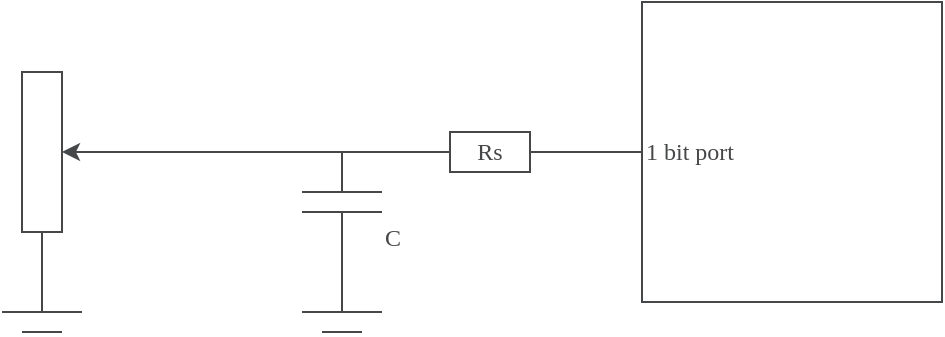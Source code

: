 <mxfile version="21.2.8" type="device">
  <diagram id="WpStj44GbGdjuQ3xVFPT" name="schematic">
    <mxGraphModel dx="1147" dy="783" grid="1" gridSize="10" guides="1" tooltips="1" connect="1" arrows="1" fold="1" page="1" pageScale="1" pageWidth="827" pageHeight="1169" math="0" shadow="0">
      <root>
        <mxCell id="0" />
        <mxCell id="1" parent="0" />
        <mxCell id="3jlD7ikaxx_bkqUBhBRm-18" style="edgeStyle=Arial Nova Light;rounded=1;orthogonalLoop=1;jettySize=auto;html=1;exitX=0.5;exitY=1;exitDx=0;exitDy=0;strokeColor=#464749;fontFamily=Arial Nova Light;fontColor=#464749;fillColor=#FFFFFF;endArrow=none;endFill=0;" parent="1" source="3jlD7ikaxx_bkqUBhBRm-1" edge="1">
          <mxGeometry relative="1" as="geometry">
            <mxPoint x="190" y="360" as="targetPoint" />
          </mxGeometry>
        </mxCell>
        <mxCell id="3jlD7ikaxx_bkqUBhBRm-1" value="" style="rounded=0;whiteSpace=wrap;html=1;strokeColor=#464749;fontFamily=Arial Nova Light;fontColor=#464749;fillColor=#FFFFFF;" parent="1" vertex="1">
          <mxGeometry x="180" y="240" width="20" height="80" as="geometry" />
        </mxCell>
        <mxCell id="3jlD7ikaxx_bkqUBhBRm-14" style="edgeStyle=Arial Nova Light;rounded=1;orthogonalLoop=1;jettySize=auto;html=1;exitX=1;exitY=0.5;exitDx=0;exitDy=0;entryX=0;entryY=0.5;entryDx=0;entryDy=0;strokeColor=#464749;fontFamily=Arial Nova Light;fontColor=#464749;fillColor=#FFFFFF;endArrow=none;endFill=0;" parent="1" target="3jlD7ikaxx_bkqUBhBRm-9" edge="1">
          <mxGeometry relative="1" as="geometry">
            <mxPoint x="290" y="280" as="sourcePoint" />
          </mxGeometry>
        </mxCell>
        <mxCell id="3jlD7ikaxx_bkqUBhBRm-15" style="edgeStyle=Arial Nova Light;rounded=1;orthogonalLoop=1;jettySize=auto;html=1;entryX=1;entryY=0.5;entryDx=0;entryDy=0;strokeColor=#464749;fontFamily=Arial Nova Light;fontColor=#464749;fillColor=#FFFFFF;" parent="1" target="3jlD7ikaxx_bkqUBhBRm-1" edge="1">
          <mxGeometry relative="1" as="geometry">
            <mxPoint x="300" y="280" as="sourcePoint" />
          </mxGeometry>
        </mxCell>
        <mxCell id="3jlD7ikaxx_bkqUBhBRm-3" value="" style="endArrow=none;html=1;rounded=1;strokeColor=#464749;fontFamily=Arial Nova Light;fontColor=#464749;fillColor=#FFFFFF;" parent="1" edge="1">
          <mxGeometry width="50" height="50" relative="1" as="geometry">
            <mxPoint x="320" y="300" as="sourcePoint" />
            <mxPoint x="360" y="300" as="targetPoint" />
          </mxGeometry>
        </mxCell>
        <mxCell id="3jlD7ikaxx_bkqUBhBRm-4" value="" style="endArrow=none;html=1;rounded=1;strokeColor=#464749;fontFamily=Arial Nova Light;fontColor=#464749;fillColor=#FFFFFF;" parent="1" edge="1">
          <mxGeometry width="50" height="50" relative="1" as="geometry">
            <mxPoint x="320" y="310" as="sourcePoint" />
            <mxPoint x="360" y="310" as="targetPoint" />
          </mxGeometry>
        </mxCell>
        <mxCell id="3jlD7ikaxx_bkqUBhBRm-5" value="" style="endArrow=none;html=1;rounded=1;strokeColor=#464749;fontFamily=Arial Nova Light;fontColor=#464749;fillColor=#FFFFFF;" parent="1" edge="1">
          <mxGeometry width="50" height="50" relative="1" as="geometry">
            <mxPoint x="360" y="360" as="sourcePoint" />
            <mxPoint x="320" y="360" as="targetPoint" />
          </mxGeometry>
        </mxCell>
        <mxCell id="3jlD7ikaxx_bkqUBhBRm-6" value="" style="endArrow=none;html=1;rounded=1;strokeColor=#464749;fontFamily=Arial Nova Light;fontColor=#464749;fillColor=#FFFFFF;" parent="1" edge="1">
          <mxGeometry width="50" height="50" relative="1" as="geometry">
            <mxPoint x="350" y="370" as="sourcePoint" />
            <mxPoint x="330" y="370" as="targetPoint" />
          </mxGeometry>
        </mxCell>
        <mxCell id="3jlD7ikaxx_bkqUBhBRm-7" value="" style="endArrow=none;html=1;rounded=1;strokeColor=#464749;fontFamily=Arial Nova Light;fontColor=#464749;fillColor=#FFFFFF;" parent="1" edge="1">
          <mxGeometry width="50" height="50" relative="1" as="geometry">
            <mxPoint x="340" y="360" as="sourcePoint" />
            <mxPoint x="340" y="310" as="targetPoint" />
          </mxGeometry>
        </mxCell>
        <mxCell id="3jlD7ikaxx_bkqUBhBRm-11" style="edgeStyle=Arial Nova Light;rounded=1;orthogonalLoop=1;jettySize=auto;html=1;entryX=0;entryY=0.5;entryDx=0;entryDy=0;strokeColor=#464749;fontFamily=Arial Nova Light;fontColor=#464749;fillColor=#FFFFFF;endArrow=none;endFill=0;" parent="1" target="3jlD7ikaxx_bkqUBhBRm-10" edge="1">
          <mxGeometry relative="1" as="geometry">
            <mxPoint x="440" y="280" as="sourcePoint" />
          </mxGeometry>
        </mxCell>
        <mxCell id="3jlD7ikaxx_bkqUBhBRm-12" value="" style="edgeStyle=Arial Nova Light;rounded=1;orthogonalLoop=1;jettySize=auto;html=1;strokeColor=#464749;fontFamily=Arial Nova Light;fontColor=#464749;fillColor=#FFFFFF;endArrow=none;endFill=0;" parent="1" source="3jlD7ikaxx_bkqUBhBRm-9" target="3jlD7ikaxx_bkqUBhBRm-10" edge="1">
          <mxGeometry relative="1" as="geometry" />
        </mxCell>
        <mxCell id="3jlD7ikaxx_bkqUBhBRm-9" value="Rs" style="rounded=0;whiteSpace=wrap;html=1;strokeColor=#464749;fontFamily=Arial Nova Light;fontColor=#464749;fillColor=#FFFFFF;" parent="1" vertex="1">
          <mxGeometry x="394" y="270" width="40" height="20" as="geometry" />
        </mxCell>
        <mxCell id="3jlD7ikaxx_bkqUBhBRm-10" value="1 bit port" style="whiteSpace=wrap;html=1;aspect=fixed;strokeColor=#464749;fontFamily=Arial Nova Light;fontColor=#464749;fillColor=#FFFFFF;align=left;" parent="1" vertex="1">
          <mxGeometry x="490" y="205" width="150" height="150" as="geometry" />
        </mxCell>
        <mxCell id="3jlD7ikaxx_bkqUBhBRm-16" value="" style="endArrow=none;html=1;rounded=1;strokeColor=#464749;fontFamily=Arial Nova Light;fontColor=#464749;fillColor=#FFFFFF;" parent="1" edge="1">
          <mxGeometry width="50" height="50" relative="1" as="geometry">
            <mxPoint x="210" y="360" as="sourcePoint" />
            <mxPoint x="170" y="360" as="targetPoint" />
          </mxGeometry>
        </mxCell>
        <mxCell id="3jlD7ikaxx_bkqUBhBRm-17" value="" style="endArrow=none;html=1;rounded=1;strokeColor=#464749;fontFamily=Arial Nova Light;fontColor=#464749;fillColor=#FFFFFF;" parent="1" edge="1">
          <mxGeometry width="50" height="50" relative="1" as="geometry">
            <mxPoint x="200" y="370" as="sourcePoint" />
            <mxPoint x="180" y="370" as="targetPoint" />
          </mxGeometry>
        </mxCell>
        <mxCell id="3jlD7ikaxx_bkqUBhBRm-22" value="" style="endArrow=none;html=1;rounded=1;strokeColor=#464749;fontFamily=Arial Nova Light;fontColor=#464749;fillColor=#FFFFFF;" parent="1" edge="1">
          <mxGeometry width="50" height="50" relative="1" as="geometry">
            <mxPoint x="340" y="300" as="sourcePoint" />
            <mxPoint x="340" y="280" as="targetPoint" />
          </mxGeometry>
        </mxCell>
        <mxCell id="NY_t0b_IkuVbSj6OYg1q-1" value="C" style="text;html=1;align=center;verticalAlign=middle;resizable=0;points=[];autosize=1;strokeColor=none;fillColor=none;fontFamily=Arial Nova Light;fontColor=#464749;" parent="1" vertex="1">
          <mxGeometry x="350" y="308" width="30" height="30" as="geometry" />
        </mxCell>
      </root>
    </mxGraphModel>
  </diagram>
</mxfile>
